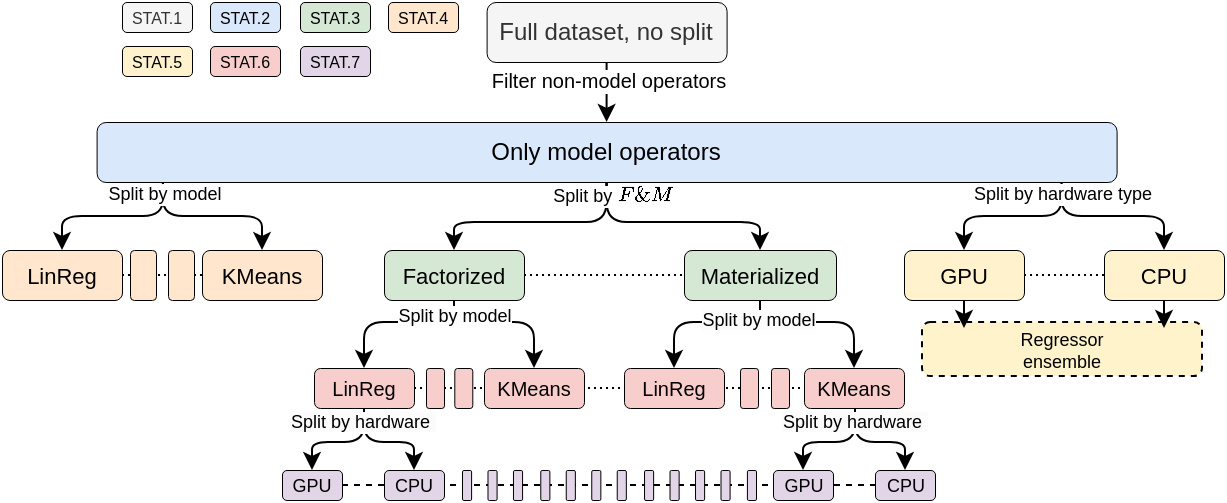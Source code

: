 <mxfile>
    <diagram id="trs140lMoVNk6_UFLpw0" name="Page-1">
        <mxGraphModel dx="303" dy="364" grid="1" gridSize="10" guides="1" tooltips="1" connect="1" arrows="1" fold="1" page="1" pageScale="1" pageWidth="827" pageHeight="1169" math="1" shadow="0">
            <root>
                <mxCell id="0"/>
                <mxCell id="1" parent="0"/>
                <mxCell id="197" value="Regressor &lt;br&gt;ensemble" style="rounded=1;whiteSpace=wrap;html=1;fontSize=9;fillColor=#FFF3CC;strokeColor=default;dashed=1;" parent="1" vertex="1">
                    <mxGeometry x="570" y="690" width="140" height="27" as="geometry"/>
                </mxCell>
                <mxCell id="123" value="" style="edgeStyle=none;html=1;rounded=1;" parent="1" source="110" target="122" edge="1">
                    <mxGeometry relative="1" as="geometry"/>
                </mxCell>
                <mxCell id="214" value="Filter non-model operators" style="edgeLabel;html=1;align=center;verticalAlign=middle;resizable=0;points=[];fontSize=10;" parent="123" vertex="1" connectable="0">
                    <mxGeometry x="-0.403" relative="1" as="geometry">
                        <mxPoint as="offset"/>
                    </mxGeometry>
                </mxCell>
                <mxCell id="110" value="Full dataset, no split" style="rounded=1;whiteSpace=wrap;html=1;fillColor=#f5f5f5;fontColor=#333333;strokeColor=#000000;strokeWidth=0.5;" parent="1" vertex="1">
                    <mxGeometry x="352.3" y="530" width="120" height="30" as="geometry"/>
                </mxCell>
                <mxCell id="218" style="edgeStyle=none;html=1;entryX=0;entryY=0.5;entryDx=0;entryDy=0;shadow=0;dashed=1;endArrow=none;endFill=0;targetPerimeterSpacing=0;dashPattern=1 2;" parent="1" source="114" target="120" edge="1">
                    <mxGeometry relative="1" as="geometry"/>
                </mxCell>
                <mxCell id="114" value="Factorized" style="whiteSpace=wrap;html=1;rounded=1;fontSize=11;container=0;fillColor=#d5e8d4;strokeColor=#000000;strokeWidth=0.5;" parent="1" vertex="1">
                    <mxGeometry x="301.0" y="654" width="70" height="25" as="geometry"/>
                </mxCell>
                <mxCell id="120" value="Materialized" style="whiteSpace=wrap;html=1;rounded=1;fontSize=11;container=0;fillColor=#d5e8d4;strokeColor=#000000;strokeWidth=0.5;" parent="1" vertex="1">
                    <mxGeometry x="451.0" y="654" width="76" height="25" as="geometry"/>
                </mxCell>
                <mxCell id="135" style="edgeStyle=orthogonalEdgeStyle;html=1;fontSize=9;exitX=0.065;exitY=0.997;exitDx=0;exitDy=0;entryX=0.5;entryY=0;entryDx=0;entryDy=0;rounded=1;exitPerimeter=0;" parent="1" source="122" target="137" edge="1">
                    <mxGeometry relative="1" as="geometry">
                        <mxPoint x="190.3" y="650" as="sourcePoint"/>
                        <mxPoint x="485" y="600" as="targetPoint"/>
                    </mxGeometry>
                </mxCell>
                <mxCell id="170" style="edgeStyle=orthogonalEdgeStyle;html=1;fontSize=9;rounded=1;endArrow=none;endFill=0;exitX=0.5;exitY=1;exitDx=0;exitDy=0;entryX=0.468;entryY=-0.009;entryDx=0;entryDy=0;entryPerimeter=0;" parent="1" source="122" edge="1">
                    <mxGeometry relative="1" as="geometry">
                        <mxPoint x="412.26" y="629.82" as="targetPoint"/>
                    </mxGeometry>
                </mxCell>
                <mxCell id="122" value="Only model operators" style="whiteSpace=wrap;html=1;rounded=1;fillColor=#dae8fc;strokeColor=#000000;strokeWidth=0.5;" parent="1" vertex="1">
                    <mxGeometry x="157.3" y="590" width="510" height="30" as="geometry"/>
                </mxCell>
                <mxCell id="130" style="edgeStyle=orthogonalEdgeStyle;html=1;entryX=0.5;entryY=0;entryDx=0;entryDy=0;rounded=1;exitX=0.5;exitY=1;exitDx=0;exitDy=0;" parent="1" source="122" target="114" edge="1">
                    <mxGeometry relative="1" as="geometry">
                        <mxPoint x="412.514" y="650" as="sourcePoint"/>
                        <Array as="points">
                            <mxPoint x="412" y="640"/>
                            <mxPoint x="336" y="640"/>
                        </Array>
                    </mxGeometry>
                </mxCell>
                <mxCell id="131" style="edgeStyle=orthogonalEdgeStyle;html=1;entryX=0.5;entryY=0;entryDx=0;entryDy=0;rounded=1;exitX=0.5;exitY=1;exitDx=0;exitDy=0;" parent="1" source="122" target="120" edge="1">
                    <mxGeometry relative="1" as="geometry">
                        <mxPoint x="412.514" y="650" as="sourcePoint"/>
                        <Array as="points">
                            <mxPoint x="412" y="640"/>
                            <mxPoint x="489" y="640"/>
                        </Array>
                    </mxGeometry>
                </mxCell>
                <mxCell id="186" value="Split by \(F \&amp;amp; M\)" style="edgeLabel;html=1;align=center;verticalAlign=middle;resizable=0;points=[];fontSize=9;" parent="131" vertex="1" connectable="0">
                    <mxGeometry x="-0.798" y="2" relative="1" as="geometry">
                        <mxPoint y="-4" as="offset"/>
                    </mxGeometry>
                </mxCell>
                <mxCell id="140" style="edgeStyle=orthogonalEdgeStyle;html=1;fontSize=9;exitX=0.065;exitY=1.002;exitDx=0;exitDy=0;entryX=0.5;entryY=0;entryDx=0;entryDy=0;rounded=1;exitPerimeter=0;" parent="1" source="122" target="138" edge="1">
                    <mxGeometry relative="1" as="geometry">
                        <mxPoint x="190.3" y="650" as="sourcePoint"/>
                        <mxPoint x="445" y="625" as="targetPoint"/>
                    </mxGeometry>
                </mxCell>
                <mxCell id="188" value="Split by model" style="edgeLabel;html=1;align=center;verticalAlign=middle;resizable=0;points=[];fontSize=9;" parent="140" vertex="1" connectable="0">
                    <mxGeometry x="-0.854" relative="1" as="geometry">
                        <mxPoint as="offset"/>
                    </mxGeometry>
                </mxCell>
                <mxCell id="142" style="edgeStyle=orthogonalEdgeStyle;html=1;fontSize=9;exitX=0.946;exitY=1.008;exitDx=0;exitDy=0;entryX=0.5;entryY=0;entryDx=0;entryDy=0;rounded=1;exitPerimeter=0;" parent="1" source="122" target="143" edge="1">
                    <mxGeometry relative="1" as="geometry">
                        <mxPoint x="641.0" y="650.33" as="sourcePoint"/>
                        <mxPoint x="901.7" y="600.08" as="targetPoint"/>
                    </mxGeometry>
                </mxCell>
                <mxCell id="196" style="edgeStyle=none;html=1;entryX=0.5;entryY=0;entryDx=0;entryDy=0;fontSize=9;endArrow=classic;endFill=1;jumpSize=6;strokeWidth=1;" parent="1" source="143" target="195" edge="1">
                    <mxGeometry relative="1" as="geometry"/>
                </mxCell>
                <mxCell id="143" value="CPU" style="whiteSpace=wrap;html=1;rounded=1;fontSize=11;container=0;fillColor=#fff2cc;strokeColor=#000000;strokeWidth=0.5;" parent="1" vertex="1">
                    <mxGeometry x="661" y="654" width="60" height="25" as="geometry"/>
                </mxCell>
                <mxCell id="194" value="" style="edgeStyle=none;html=1;fontSize=9;endArrow=classic;endFill=1;entryX=0.5;entryY=0;entryDx=0;entryDy=0;jumpSize=6;strokeWidth=1;" parent="1" source="144" target="193" edge="1">
                    <mxGeometry relative="1" as="geometry"/>
                </mxCell>
                <mxCell id="221" style="edgeStyle=none;html=1;entryX=0;entryY=0.5;entryDx=0;entryDy=0;shadow=0;dashed=1;endArrow=none;endFill=0;targetPerimeterSpacing=0;dashPattern=1 2;" parent="1" source="144" target="143" edge="1">
                    <mxGeometry relative="1" as="geometry"/>
                </mxCell>
                <mxCell id="144" value="GPU" style="whiteSpace=wrap;html=1;rounded=1;fontSize=11;container=0;fillColor=#fff2cc;strokeColor=#000000;strokeWidth=0.5;" parent="1" vertex="1">
                    <mxGeometry x="561" y="654" width="60" height="25" as="geometry"/>
                </mxCell>
                <mxCell id="146" style="edgeStyle=orthogonalEdgeStyle;html=1;fontSize=9;exitX=0.946;exitY=1.023;exitDx=0;exitDy=0;entryX=0.5;entryY=0;entryDx=0;entryDy=0;rounded=1;exitPerimeter=0;" parent="1" source="122" target="144" edge="1">
                    <mxGeometry relative="1" as="geometry">
                        <mxPoint x="641.0" y="650.33" as="sourcePoint"/>
                        <mxPoint x="861.7" y="625.08" as="targetPoint"/>
                    </mxGeometry>
                </mxCell>
                <mxCell id="187" value="Split by hardware type" style="edgeLabel;html=1;align=center;verticalAlign=middle;resizable=0;points=[];fontSize=9;" parent="146" vertex="1" connectable="0">
                    <mxGeometry x="-0.872" relative="1" as="geometry">
                        <mxPoint as="offset"/>
                    </mxGeometry>
                </mxCell>
                <mxCell id="150" style="edgeStyle=orthogonalEdgeStyle;html=1;fontSize=10;entryX=0.5;entryY=0;entryDx=0;entryDy=0;startArrow=none;rounded=1;exitX=0.5;exitY=1;exitDx=0;exitDy=0;" parent="1" source="114" target="151" edge="1">
                    <mxGeometry relative="1" as="geometry">
                        <mxPoint x="336.007" y="726" as="sourcePoint"/>
                        <mxPoint x="-16.8" y="709.75" as="targetPoint"/>
                        <Array as="points">
                            <mxPoint x="336" y="690"/>
                            <mxPoint x="376" y="690"/>
                        </Array>
                    </mxGeometry>
                </mxCell>
                <mxCell id="220" style="edgeStyle=none;html=1;entryX=0;entryY=0.5;entryDx=0;entryDy=0;shadow=0;dashed=1;endArrow=none;endFill=0;targetPerimeterSpacing=0;dashPattern=1 2;" parent="1" source="152" target="158" edge="1">
                    <mxGeometry relative="1" as="geometry"/>
                </mxCell>
                <mxCell id="151" value="KMeans" style="whiteSpace=wrap;html=1;rounded=1;fontSize=10;fillColor=#f8cecc;strokeColor=#000000;strokeWidth=0.5;" parent="1" vertex="1">
                    <mxGeometry x="351.0" y="713" width="50" height="20" as="geometry"/>
                </mxCell>
                <mxCell id="152" value="LinReg" style="whiteSpace=wrap;html=1;rounded=1;fontSize=10;fillColor=#f8cecc;strokeColor=#000000;strokeWidth=0.5;" parent="1" vertex="1">
                    <mxGeometry x="266.0" y="713" width="50" height="20" as="geometry"/>
                </mxCell>
                <mxCell id="154" style="edgeStyle=orthogonalEdgeStyle;html=1;fontSize=10;entryX=0.5;entryY=0;entryDx=0;entryDy=0;rounded=1;exitX=0.5;exitY=1;exitDx=0;exitDy=0;" parent="1" source="114" target="152" edge="1">
                    <mxGeometry relative="1" as="geometry">
                        <mxPoint x="336" y="726" as="sourcePoint"/>
                        <mxPoint x="-56.8" y="714.75" as="targetPoint"/>
                        <Array as="points">
                            <mxPoint x="336" y="690"/>
                            <mxPoint x="291" y="690"/>
                        </Array>
                    </mxGeometry>
                </mxCell>
                <mxCell id="189" value="Split by model" style="edgeLabel;html=1;align=center;verticalAlign=middle;resizable=0;points=[];fontSize=9;" parent="154" vertex="1" connectable="0">
                    <mxGeometry x="-0.808" relative="1" as="geometry">
                        <mxPoint as="offset"/>
                    </mxGeometry>
                </mxCell>
                <mxCell id="156" style="edgeStyle=orthogonalEdgeStyle;html=1;fontSize=10;entryX=0.5;entryY=0;entryDx=0;entryDy=0;rounded=1;exitX=0.5;exitY=1;exitDx=0;exitDy=0;" parent="1" source="120" target="157" edge="1">
                    <mxGeometry relative="1" as="geometry">
                        <mxPoint x="489.0" y="726" as="sourcePoint"/>
                        <mxPoint x="101.2" y="689.75" as="targetPoint"/>
                        <Array as="points">
                            <mxPoint x="489" y="690"/>
                            <mxPoint x="446" y="690"/>
                        </Array>
                    </mxGeometry>
                </mxCell>
                <mxCell id="157" value="LinReg" style="whiteSpace=wrap;html=1;rounded=1;fontSize=10;fillColor=#f8cecc;strokeColor=#000000;strokeWidth=0.5;" parent="1" vertex="1">
                    <mxGeometry x="421.0" y="713" width="50" height="20" as="geometry"/>
                </mxCell>
                <mxCell id="158" value="KMeans" style="whiteSpace=wrap;html=1;rounded=1;fontSize=10;fillColor=#f8cecc;strokeColor=#000000;strokeWidth=0.5;" parent="1" vertex="1">
                    <mxGeometry x="511" y="713" width="50" height="20" as="geometry"/>
                </mxCell>
                <mxCell id="160" style="edgeStyle=orthogonalEdgeStyle;html=1;fontSize=10;entryX=0.5;entryY=0;entryDx=0;entryDy=0;rounded=1;exitX=0.5;exitY=1;exitDx=0;exitDy=0;" parent="1" source="120" target="158" edge="1">
                    <mxGeometry relative="1" as="geometry">
                        <mxPoint x="489.0" y="726" as="sourcePoint"/>
                        <mxPoint x="61.2" y="714.75" as="targetPoint"/>
                        <Array as="points">
                            <mxPoint x="489" y="690"/>
                            <mxPoint x="536" y="690"/>
                        </Array>
                    </mxGeometry>
                </mxCell>
                <mxCell id="190" value="&lt;span style=&quot;background-color: rgb(251, 251, 251);&quot;&gt;Split by model&lt;/span&gt;" style="edgeLabel;html=1;align=center;verticalAlign=middle;resizable=0;points=[];fontSize=9;" parent="160" vertex="1" connectable="0">
                    <mxGeometry x="-0.764" y="-1" relative="1" as="geometry">
                        <mxPoint as="offset"/>
                    </mxGeometry>
                </mxCell>
                <mxCell id="137" value="KMeans" style="whiteSpace=wrap;html=1;rounded=1;fontSize=11;fillColor=#ffe6cc;strokeColor=#000000;strokeWidth=0.5;" parent="1" vertex="1">
                    <mxGeometry x="210" y="654" width="60" height="25" as="geometry"/>
                </mxCell>
                <mxCell id="217" style="edgeStyle=none;html=1;entryX=0;entryY=0.5;entryDx=0;entryDy=0;endArrow=none;endFill=0;dashed=1;targetPerimeterSpacing=0;shadow=0;dashPattern=1 2;" parent="1" source="138" target="137" edge="1">
                    <mxGeometry relative="1" as="geometry"/>
                </mxCell>
                <mxCell id="138" value="LinReg" style="whiteSpace=wrap;html=1;rounded=1;fontSize=11;fillColor=#ffe6cc;strokeColor=#000000;strokeWidth=0.5;" parent="1" vertex="1">
                    <mxGeometry x="110" y="654" width="60" height="25" as="geometry"/>
                </mxCell>
                <mxCell id="174" style="edgeStyle=orthogonalEdgeStyle;html=1;fontSize=9;exitX=0.5;exitY=1;exitDx=0;exitDy=0;entryX=0.5;entryY=0;entryDx=0;entryDy=0;rounded=1;" parent="1" source="152" target="175" edge="1">
                    <mxGeometry relative="1" as="geometry">
                        <mxPoint x="291.0" y="793.0" as="sourcePoint"/>
                        <mxPoint x="551.7" y="739.75" as="targetPoint"/>
                        <Array as="points">
                            <mxPoint x="291" y="750"/>
                            <mxPoint x="316" y="750"/>
                        </Array>
                    </mxGeometry>
                </mxCell>
                <mxCell id="222" style="edgeStyle=none;html=1;shadow=0;dashed=1;endArrow=none;endFill=0;targetPerimeterSpacing=0;startArrow=none;exitX=1;exitY=0.5;exitDx=0;exitDy=0;" parent="1" source="176" target="201" edge="1">
                    <mxGeometry relative="1" as="geometry">
                        <mxPoint x="345" y="771.5" as="sourcePoint"/>
                    </mxGeometry>
                </mxCell>
                <mxCell id="176" value="GPU" style="whiteSpace=wrap;html=1;rounded=1;fontSize=9;container=0;fillColor=#e1d5e7;strokeColor=#000000;strokeWidth=0.5;" parent="1" vertex="1">
                    <mxGeometry x="250.0" y="764" width="30" height="15" as="geometry"/>
                </mxCell>
                <mxCell id="177" value="&lt;span style=&quot;color: rgb(0, 0, 0); font-family: Helvetica; font-size: 9px; font-style: normal; font-variant-ligatures: normal; font-variant-caps: normal; font-weight: 400; letter-spacing: normal; orphans: 2; text-align: center; text-indent: 0px; text-transform: none; widows: 2; word-spacing: 0px; -webkit-text-stroke-width: 0px; background-color: rgb(251, 251, 251); text-decoration-thickness: initial; text-decoration-style: initial; text-decoration-color: initial; float: none; display: inline !important;&quot;&gt;Split by hardware&amp;nbsp;&lt;/span&gt;" style="edgeStyle=orthogonalEdgeStyle;html=1;fontSize=9;exitX=0.5;exitY=1;exitDx=0;exitDy=0;entryX=0.5;entryY=0;entryDx=0;entryDy=0;rounded=1;" parent="1" source="152" target="176" edge="1">
                    <mxGeometry x="-0.754" y="-1" relative="1" as="geometry">
                        <mxPoint x="291.0" y="793.0" as="sourcePoint"/>
                        <mxPoint x="511.7" y="764.75" as="targetPoint"/>
                        <Array as="points">
                            <mxPoint x="291" y="750"/>
                            <mxPoint x="265" y="750"/>
                        </Array>
                        <mxPoint as="offset"/>
                    </mxGeometry>
                </mxCell>
                <mxCell id="193" value="" style="shape=image;verticalLabelPosition=bottom;labelBackgroundColor=default;verticalAlign=top;aspect=fixed;imageAspect=0;image=https://cdn-icons-png.freepik.com/512/2103/2103601.png;" parent="1" vertex="1">
                    <mxGeometry x="581" y="693" width="20" height="20" as="geometry"/>
                </mxCell>
                <mxCell id="195" value="" style="shape=image;verticalLabelPosition=bottom;labelBackgroundColor=default;verticalAlign=top;aspect=fixed;imageAspect=0;image=https://cdn-icons-png.freepik.com/512/2103/2103601.png;" parent="1" vertex="1">
                    <mxGeometry x="681" y="693" width="20" height="20" as="geometry"/>
                </mxCell>
                <mxCell id="200" style="edgeStyle=orthogonalEdgeStyle;html=1;fontSize=9;exitX=0.5;exitY=1;exitDx=0;exitDy=0;entryX=0.5;entryY=0;entryDx=0;entryDy=0;rounded=1;" parent="1" target="201" edge="1">
                    <mxGeometry relative="1" as="geometry">
                        <mxPoint x="536.5" y="733" as="sourcePoint"/>
                        <mxPoint x="797.2" y="739.75" as="targetPoint"/>
                        <Array as="points">
                            <mxPoint x="536.5" y="750"/>
                            <mxPoint x="561.5" y="750"/>
                        </Array>
                    </mxGeometry>
                </mxCell>
                <mxCell id="201" value="CPU" style="whiteSpace=wrap;html=1;rounded=1;fontSize=9;container=0;fillColor=#e1d5e7;strokeColor=#000000;strokeWidth=0.5;" parent="1" vertex="1">
                    <mxGeometry x="546.5" y="764" width="30" height="15" as="geometry"/>
                </mxCell>
                <mxCell id="203" value="&lt;span style=&quot;color: rgb(0, 0, 0); font-family: Helvetica; font-size: 9px; font-style: normal; font-variant-ligatures: normal; font-variant-caps: normal; font-weight: 400; letter-spacing: normal; orphans: 2; text-align: center; text-indent: 0px; text-transform: none; widows: 2; word-spacing: 0px; -webkit-text-stroke-width: 0px; background-color: rgb(251, 251, 251); text-decoration-thickness: initial; text-decoration-style: initial; text-decoration-color: initial; float: none; display: inline !important;&quot;&gt;Split by hardware&amp;nbsp;&lt;/span&gt;" style="edgeStyle=orthogonalEdgeStyle;html=1;fontSize=9;exitX=0.5;exitY=1;exitDx=0;exitDy=0;entryX=0.5;entryY=0;entryDx=0;entryDy=0;rounded=1;" parent="1" target="202" edge="1">
                    <mxGeometry x="-0.754" y="-1" relative="1" as="geometry">
                        <mxPoint x="536.5" y="733" as="sourcePoint"/>
                        <mxPoint x="757.2" y="764.75" as="targetPoint"/>
                        <Array as="points">
                            <mxPoint x="536.5" y="750"/>
                            <mxPoint x="510.5" y="750"/>
                        </Array>
                        <mxPoint as="offset"/>
                    </mxGeometry>
                </mxCell>
                <mxCell id="207" value="STAT.1" style="rounded=1;whiteSpace=wrap;html=1;fontSize=8;fillColor=#f5f5f5;fontColor=#333333;strokeColor=#000000;strokeWidth=0.5;" parent="1" vertex="1">
                    <mxGeometry x="170" y="530" width="35" height="15" as="geometry"/>
                </mxCell>
                <mxCell id="208" value="STAT.5" style="rounded=1;whiteSpace=wrap;html=1;fontSize=8;fillColor=#fff2cc;strokeColor=#000000;strokeWidth=0.5;" parent="1" vertex="1">
                    <mxGeometry x="170" y="552" width="35" height="15" as="geometry"/>
                </mxCell>
                <mxCell id="209" value="STAT.2" style="rounded=1;whiteSpace=wrap;html=1;fontSize=8;fillColor=#dae8fc;strokeColor=#000000;strokeWidth=0.5;" parent="1" vertex="1">
                    <mxGeometry x="214" y="530" width="35" height="15" as="geometry"/>
                </mxCell>
                <mxCell id="210" value="STAT.6" style="rounded=1;whiteSpace=wrap;html=1;fontSize=8;fillColor=#f8cecc;strokeColor=#000000;strokeWidth=0.5;" parent="1" vertex="1">
                    <mxGeometry x="214" y="552" width="35" height="15" as="geometry"/>
                </mxCell>
                <mxCell id="211" value="STAT.3" style="rounded=1;whiteSpace=wrap;html=1;fontSize=8;fillColor=#d5e8d4;strokeColor=#000000;strokeWidth=0.5;" parent="1" vertex="1">
                    <mxGeometry x="259" y="530" width="35" height="15" as="geometry"/>
                </mxCell>
                <mxCell id="212" value="STAT.7" style="rounded=1;whiteSpace=wrap;html=1;fontSize=8;fillColor=#e1d5e7;strokeColor=#000000;strokeWidth=0.5;" parent="1" vertex="1">
                    <mxGeometry x="259" y="552" width="35" height="15" as="geometry"/>
                </mxCell>
                <mxCell id="213" value="STAT.4" style="rounded=1;whiteSpace=wrap;html=1;fontSize=8;fillColor=#ffe6cc;strokeColor=#000000;strokeWidth=0.5;" parent="1" vertex="1">
                    <mxGeometry x="303" y="530" width="35" height="15" as="geometry"/>
                </mxCell>
                <mxCell id="202" value="GPU" style="whiteSpace=wrap;html=1;rounded=1;fontSize=9;container=0;fillColor=#e1d5e7;strokeColor=#000000;strokeWidth=0.5;" parent="1" vertex="1">
                    <mxGeometry x="495.5" y="764" width="30" height="15" as="geometry"/>
                </mxCell>
                <mxCell id="175" value="CPU" style="whiteSpace=wrap;html=1;rounded=1;fontSize=9;container=0;fillColor=#e1d5e7;strokeColor=#000000;strokeWidth=0.5;" parent="1" vertex="1">
                    <mxGeometry x="301.0" y="764" width="30" height="15" as="geometry"/>
                </mxCell>
                <mxCell id="226" value="" style="whiteSpace=wrap;html=1;rounded=1;fontSize=10;fillColor=#f8cecc;strokeColor=#000000;strokeWidth=0.5;" parent="1" vertex="1">
                    <mxGeometry x="322" y="713" width="9" height="20" as="geometry"/>
                </mxCell>
                <mxCell id="227" value="" style="whiteSpace=wrap;html=1;rounded=1;fontSize=10;fillColor=#f8cecc;strokeColor=#000000;strokeWidth=0.5;" parent="1" vertex="1">
                    <mxGeometry x="336.15" y="713" width="9" height="20" as="geometry"/>
                </mxCell>
                <mxCell id="228" value="" style="whiteSpace=wrap;html=1;rounded=1;fontSize=10;fillColor=#f8cecc;strokeColor=#000000;strokeWidth=0.5;" parent="1" vertex="1">
                    <mxGeometry x="479" y="713" width="9" height="20" as="geometry"/>
                </mxCell>
                <mxCell id="229" value="" style="whiteSpace=wrap;html=1;rounded=1;fontSize=10;fillColor=#f8cecc;strokeColor=#000000;strokeWidth=0.5;" parent="1" vertex="1">
                    <mxGeometry x="494.5" y="713" width="9" height="20" as="geometry"/>
                </mxCell>
                <mxCell id="245" value="" style="group" parent="1" vertex="1" connectable="0">
                    <mxGeometry x="340" y="764" width="147" height="15" as="geometry"/>
                </mxCell>
                <mxCell id="233" value="" style="whiteSpace=wrap;html=1;rounded=1;fontSize=9;container=0;fillColor=#e1d5e7;strokeColor=#000000;strokeWidth=0.5;" parent="245" vertex="1">
                    <mxGeometry width="4.551" height="15" as="geometry"/>
                </mxCell>
                <mxCell id="234" value="" style="whiteSpace=wrap;html=1;rounded=1;fontSize=9;container=0;fillColor=#e1d5e7;strokeColor=#000000;strokeWidth=0.5;" parent="245" vertex="1">
                    <mxGeometry x="12.743" width="4.551" height="15" as="geometry"/>
                </mxCell>
                <mxCell id="235" value="" style="whiteSpace=wrap;html=1;rounded=1;fontSize=9;container=0;fillColor=#e1d5e7;strokeColor=#000000;strokeWidth=0.5;" parent="245" vertex="1">
                    <mxGeometry x="25.486" width="4.551" height="15" as="geometry"/>
                </mxCell>
                <mxCell id="236" value="" style="whiteSpace=wrap;html=1;rounded=1;fontSize=9;container=0;fillColor=#e1d5e7;strokeColor=#000000;strokeWidth=0.5;" parent="245" vertex="1">
                    <mxGeometry x="39.139" width="4.551" height="15" as="geometry"/>
                </mxCell>
                <mxCell id="237" value="" style="whiteSpace=wrap;html=1;rounded=1;fontSize=9;container=0;fillColor=#e1d5e7;strokeColor=#000000;strokeWidth=0.5;" parent="245" vertex="1">
                    <mxGeometry x="51.882" width="4.551" height="15" as="geometry"/>
                </mxCell>
                <mxCell id="238" value="" style="whiteSpace=wrap;html=1;rounded=1;fontSize=9;container=0;fillColor=#e1d5e7;strokeColor=#000000;strokeWidth=0.5;" parent="245" vertex="1">
                    <mxGeometry x="64.625" width="4.551" height="15" as="geometry"/>
                </mxCell>
                <mxCell id="239" value="" style="whiteSpace=wrap;html=1;rounded=1;fontSize=9;container=0;fillColor=#e1d5e7;strokeColor=#000000;strokeWidth=0.5;" parent="245" vertex="1">
                    <mxGeometry x="77.368" width="4.551" height="15" as="geometry"/>
                </mxCell>
                <mxCell id="240" value="" style="whiteSpace=wrap;html=1;rounded=1;fontSize=9;container=0;fillColor=#e1d5e7;strokeColor=#000000;strokeWidth=0.5;" parent="245" vertex="1">
                    <mxGeometry x="91.022" width="4.551" height="15" as="geometry"/>
                </mxCell>
                <mxCell id="241" value="" style="whiteSpace=wrap;html=1;rounded=1;fontSize=9;container=0;fillColor=#e1d5e7;strokeColor=#000000;strokeWidth=0.5;" parent="245" vertex="1">
                    <mxGeometry x="103.765" width="4.551" height="15" as="geometry"/>
                </mxCell>
                <mxCell id="242" value="" style="whiteSpace=wrap;html=1;rounded=1;fontSize=9;container=0;fillColor=#e1d5e7;strokeColor=#000000;strokeWidth=0.5;" parent="245" vertex="1">
                    <mxGeometry x="116.508" width="4.551" height="15" as="geometry"/>
                </mxCell>
                <mxCell id="243" value="" style="whiteSpace=wrap;html=1;rounded=1;fontSize=9;container=0;fillColor=#e1d5e7;strokeColor=#000000;strokeWidth=0.5;" parent="245" vertex="1">
                    <mxGeometry x="129.251" width="4.551" height="15" as="geometry"/>
                </mxCell>
                <mxCell id="244" value="" style="whiteSpace=wrap;html=1;rounded=1;fontSize=9;container=0;fillColor=#e1d5e7;strokeColor=#000000;strokeWidth=0.5;" parent="245" vertex="1">
                    <mxGeometry x="142.449" width="4.551" height="15" as="geometry"/>
                </mxCell>
                <mxCell id="246" value="" style="whiteSpace=wrap;html=1;rounded=1;fontSize=11;fillColor=#ffe6cc;strokeColor=#000000;strokeWidth=0.5;" parent="1" vertex="1">
                    <mxGeometry x="174" y="654" width="13" height="25" as="geometry"/>
                </mxCell>
                <mxCell id="247" value="" style="whiteSpace=wrap;html=1;rounded=1;fontSize=11;fillColor=#ffe6cc;strokeColor=#000000;strokeWidth=0.5;" parent="1" vertex="1">
                    <mxGeometry x="193" y="654" width="13" height="25" as="geometry"/>
                </mxCell>
            </root>
        </mxGraphModel>
    </diagram>
</mxfile>